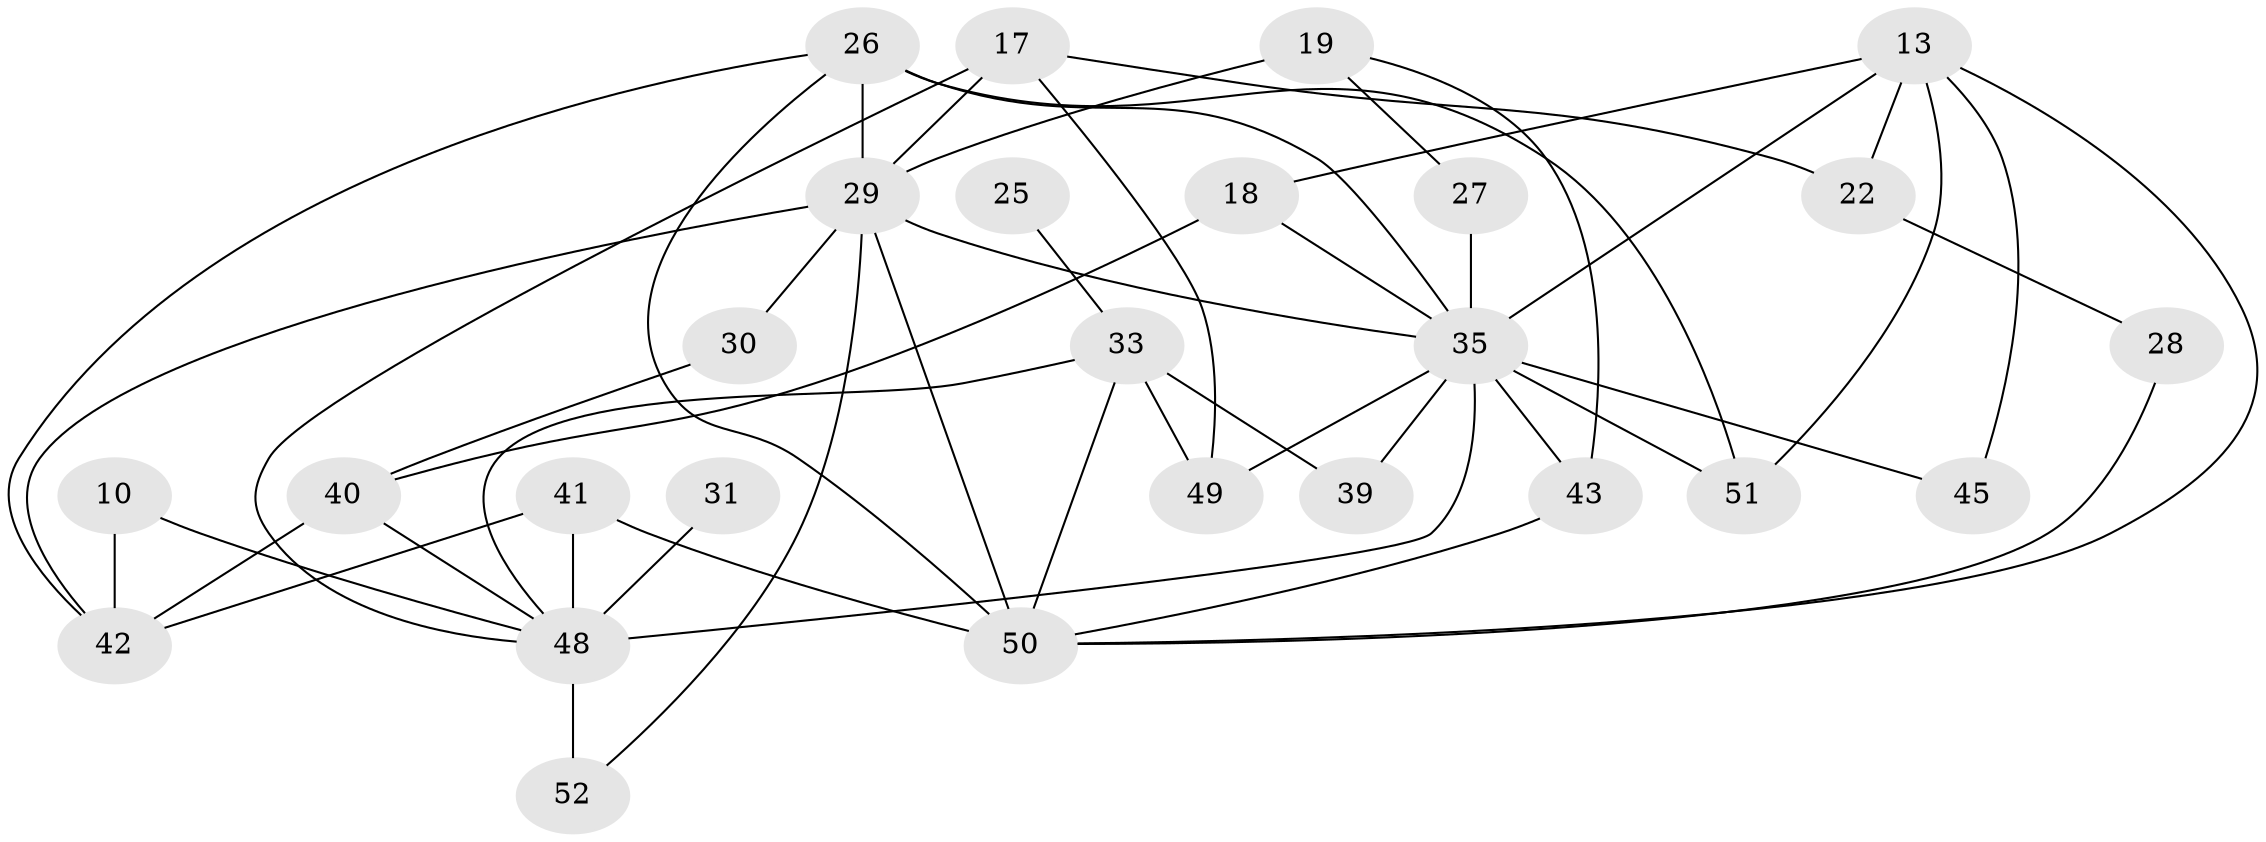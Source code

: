 // original degree distribution, {6: 0.11538461538461539, 5: 0.21153846153846154, 2: 0.19230769230769232, 3: 0.21153846153846154, 4: 0.23076923076923078, 9: 0.019230769230769232, 7: 0.019230769230769232}
// Generated by graph-tools (version 1.1) at 2025/50/03/09/25 04:50:20]
// undirected, 26 vertices, 50 edges
graph export_dot {
graph [start="1"]
  node [color=gray90,style=filled];
  10;
  13 [super="+12"];
  17;
  18;
  19;
  22;
  25;
  26 [super="+9+20"];
  27;
  28;
  29 [super="+1"];
  30;
  31;
  33 [super="+7"];
  35 [super="+32+16+34"];
  39;
  40;
  41;
  42 [super="+38"];
  43 [super="+5"];
  45 [super="+21"];
  48 [super="+37+44"];
  49 [super="+23"];
  50 [super="+36+8+46"];
  51 [super="+47"];
  52;
  10 -- 48;
  10 -- 42;
  13 -- 35 [weight=2];
  13 -- 51 [weight=3];
  13 -- 18 [weight=2];
  13 -- 45;
  13 -- 22;
  13 -- 50;
  17 -- 29 [weight=2];
  17 -- 22;
  17 -- 48;
  17 -- 49;
  18 -- 40;
  18 -- 35;
  19 -- 29 [weight=2];
  19 -- 27;
  19 -- 43;
  22 -- 28;
  25 -- 33 [weight=2];
  26 -- 51 [weight=2];
  26 -- 29;
  26 -- 50 [weight=2];
  26 -- 35 [weight=2];
  26 -- 42;
  27 -- 35 [weight=3];
  28 -- 50;
  29 -- 50 [weight=4];
  29 -- 42;
  29 -- 52;
  29 -- 30;
  29 -- 35;
  30 -- 40;
  31 -- 48 [weight=2];
  33 -- 49;
  33 -- 50;
  33 -- 39;
  33 -- 48 [weight=3];
  35 -- 39 [weight=2];
  35 -- 43 [weight=2];
  35 -- 51 [weight=2];
  35 -- 49;
  35 -- 48 [weight=4];
  35 -- 45;
  40 -- 48;
  40 -- 42;
  41 -- 50;
  41 -- 48 [weight=2];
  41 -- 42;
  43 -- 50;
  48 -- 52 [weight=2];
}
